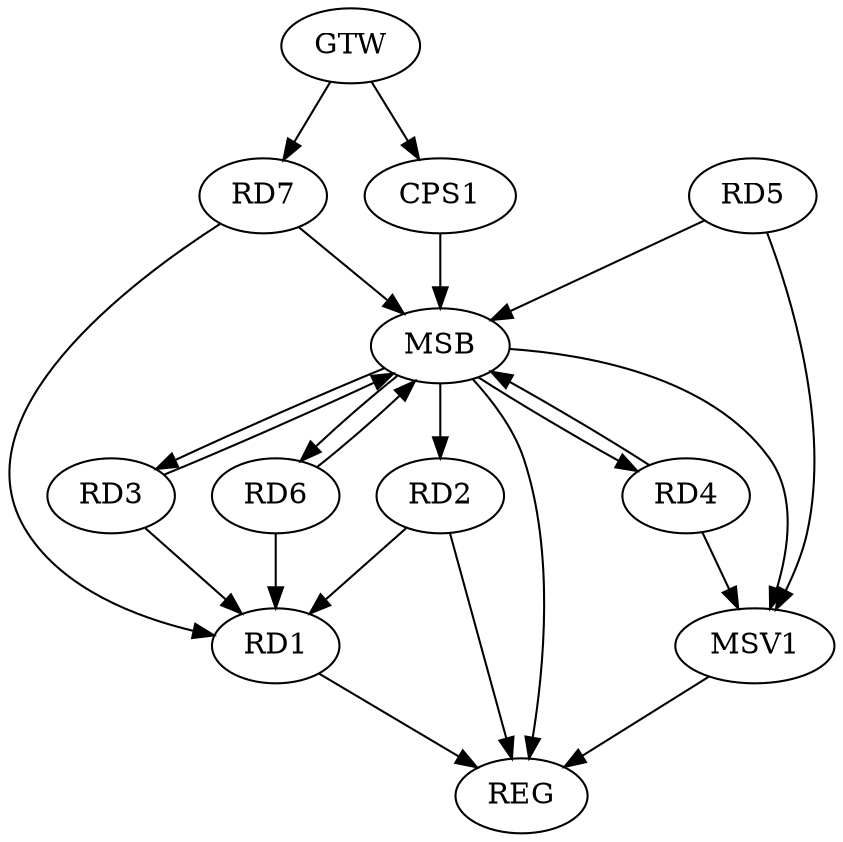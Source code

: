 strict digraph G {
  RD1 [ label="RD1" ];
  RD2 [ label="RD2" ];
  RD3 [ label="RD3" ];
  RD4 [ label="RD4" ];
  RD5 [ label="RD5" ];
  RD6 [ label="RD6" ];
  RD7 [ label="RD7" ];
  CPS1 [ label="CPS1" ];
  GTW [ label="GTW" ];
  REG [ label="REG" ];
  MSB [ label="MSB" ];
  MSV1 [ label="MSV1" ];
  GTW -> RD7;
  GTW -> CPS1;
  RD1 -> REG;
  RD2 -> REG;
  RD3 -> MSB;
  MSB -> REG;
  RD4 -> MSB;
  RD5 -> MSB;
  MSB -> RD3;
  RD6 -> MSB;
  RD7 -> MSB;
  MSB -> RD6;
  CPS1 -> MSB;
  MSB -> RD2;
  MSB -> RD4;
  RD7 -> RD1;
  RD6 -> RD1;
  RD3 -> RD1;
  RD2 -> RD1;
  MSB -> MSV1;
  RD4 -> MSV1;
  RD5 -> MSV1;
  MSV1 -> REG;
}
